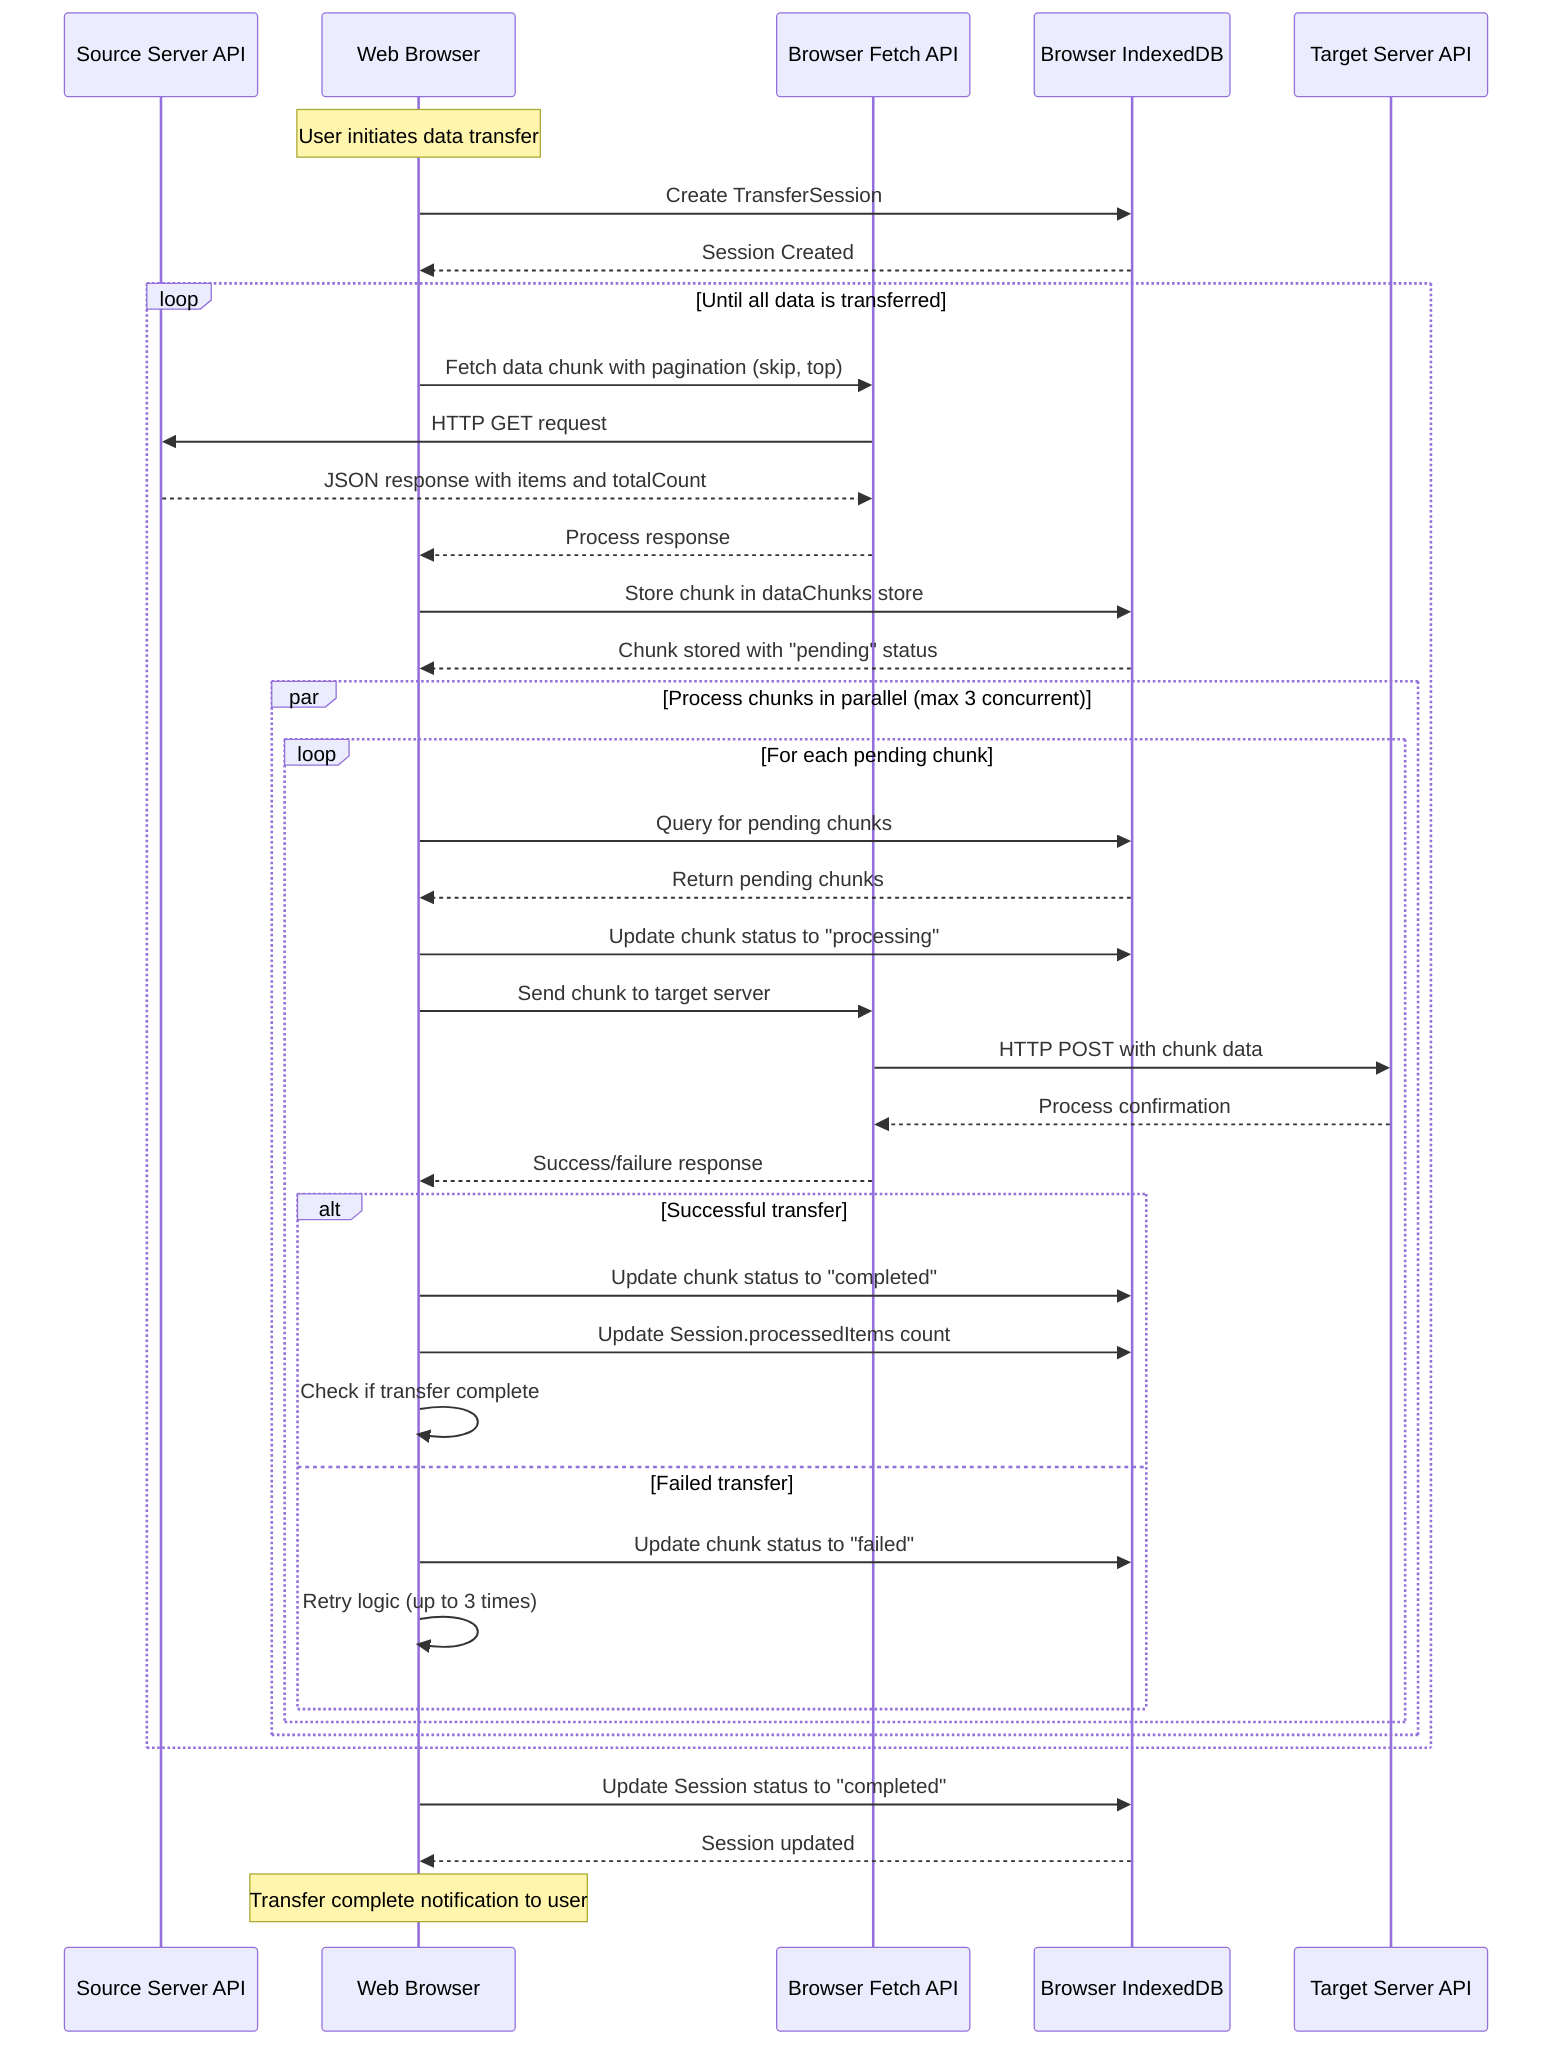 sequenceDiagram
    participant SourceServer as Source Server API
    participant Browser as Web Browser
    participant FetchAPI as Browser Fetch API
    participant IndexedDB as Browser IndexedDB
    participant TargetServer as Target Server API
    
    Note over Browser: User initiates data transfer
    
    Browser->>IndexedDB: Create TransferSession
    IndexedDB-->>Browser: Session Created
    
    loop Until all data is transferred
        Browser->>FetchAPI: Fetch data chunk with pagination (skip, top)
        FetchAPI->>SourceServer: HTTP GET request
        SourceServer-->>FetchAPI: JSON response with items and totalCount
        FetchAPI-->>Browser: Process response
        
        Browser->>IndexedDB: Store chunk in dataChunks store
        IndexedDB-->>Browser: Chunk stored with "pending" status
        
        par Process chunks in parallel (max 3 concurrent)
            loop For each pending chunk
                Browser->>IndexedDB: Query for pending chunks
                IndexedDB-->>Browser: Return pending chunks
                
                Browser->>IndexedDB: Update chunk status to "processing"
                
                Browser->>FetchAPI: Send chunk to target server
                FetchAPI->>TargetServer: HTTP POST with chunk data
                TargetServer-->>FetchAPI: Process confirmation
                FetchAPI-->>Browser: Success/failure response
                
                alt Successful transfer
                    Browser->>IndexedDB: Update chunk status to "completed"
                    Browser->>IndexedDB: Update Session.processedItems count
                    Browser->>Browser: Check if transfer complete
                else Failed transfer
                    Browser->>IndexedDB: Update chunk status to "failed"
                    Browser->>Browser: Retry logic (up to 3 times)
                end
            end
        end
    end
    
    Browser->>IndexedDB: Update Session status to "completed"
    IndexedDB-->>Browser: Session updated
    
    Note over Browser: Transfer complete notification to user